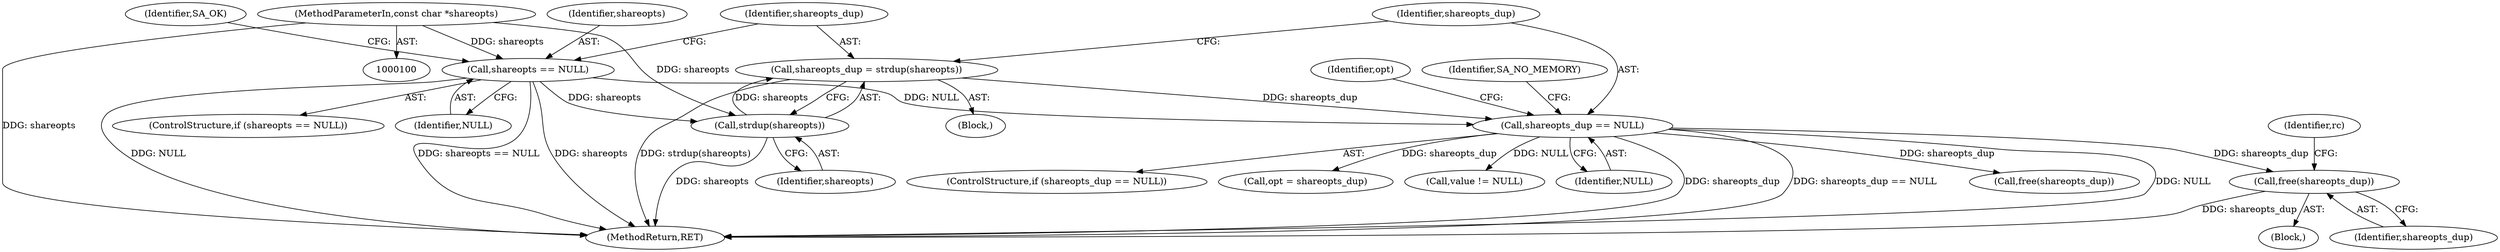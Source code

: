 digraph "1_zfs_99aa4d2b4fd12c6bef62d02ffd1b375ddd42fcf4@API" {
"1000195" [label="(Call,free(shareopts_dup))"];
"1000122" [label="(Call,shareopts_dup == NULL)"];
"1000117" [label="(Call,shareopts_dup = strdup(shareopts))"];
"1000119" [label="(Call,strdup(shareopts))"];
"1000112" [label="(Call,shareopts == NULL)"];
"1000101" [label="(MethodParameterIn,const char *shareopts)"];
"1000116" [label="(Identifier,SA_OK)"];
"1000111" [label="(ControlStructure,if (shareopts == NULL))"];
"1000117" [label="(Call,shareopts_dup = strdup(shareopts))"];
"1000101" [label="(MethodParameterIn,const char *shareopts)"];
"1000114" [label="(Identifier,NULL)"];
"1000120" [label="(Identifier,shareopts)"];
"1000194" [label="(Block,)"];
"1000196" [label="(Identifier,shareopts_dup)"];
"1000127" [label="(Call,opt = shareopts_dup)"];
"1000174" [label="(Call,value != NULL)"];
"1000119" [label="(Call,strdup(shareopts))"];
"1000124" [label="(Identifier,NULL)"];
"1000207" [label="(Call,free(shareopts_dup))"];
"1000118" [label="(Identifier,shareopts_dup)"];
"1000113" [label="(Identifier,shareopts)"];
"1000123" [label="(Identifier,shareopts_dup)"];
"1000211" [label="(MethodReturn,RET)"];
"1000112" [label="(Call,shareopts == NULL)"];
"1000128" [label="(Identifier,opt)"];
"1000198" [label="(Identifier,rc)"];
"1000195" [label="(Call,free(shareopts_dup))"];
"1000122" [label="(Call,shareopts_dup == NULL)"];
"1000126" [label="(Identifier,SA_NO_MEMORY)"];
"1000104" [label="(Block,)"];
"1000121" [label="(ControlStructure,if (shareopts_dup == NULL))"];
"1000195" -> "1000194"  [label="AST: "];
"1000195" -> "1000196"  [label="CFG: "];
"1000196" -> "1000195"  [label="AST: "];
"1000198" -> "1000195"  [label="CFG: "];
"1000195" -> "1000211"  [label="DDG: shareopts_dup"];
"1000122" -> "1000195"  [label="DDG: shareopts_dup"];
"1000122" -> "1000121"  [label="AST: "];
"1000122" -> "1000124"  [label="CFG: "];
"1000123" -> "1000122"  [label="AST: "];
"1000124" -> "1000122"  [label="AST: "];
"1000126" -> "1000122"  [label="CFG: "];
"1000128" -> "1000122"  [label="CFG: "];
"1000122" -> "1000211"  [label="DDG: shareopts_dup"];
"1000122" -> "1000211"  [label="DDG: shareopts_dup == NULL"];
"1000122" -> "1000211"  [label="DDG: NULL"];
"1000117" -> "1000122"  [label="DDG: shareopts_dup"];
"1000112" -> "1000122"  [label="DDG: NULL"];
"1000122" -> "1000127"  [label="DDG: shareopts_dup"];
"1000122" -> "1000174"  [label="DDG: NULL"];
"1000122" -> "1000207"  [label="DDG: shareopts_dup"];
"1000117" -> "1000104"  [label="AST: "];
"1000117" -> "1000119"  [label="CFG: "];
"1000118" -> "1000117"  [label="AST: "];
"1000119" -> "1000117"  [label="AST: "];
"1000123" -> "1000117"  [label="CFG: "];
"1000117" -> "1000211"  [label="DDG: strdup(shareopts)"];
"1000119" -> "1000117"  [label="DDG: shareopts"];
"1000119" -> "1000120"  [label="CFG: "];
"1000120" -> "1000119"  [label="AST: "];
"1000119" -> "1000211"  [label="DDG: shareopts"];
"1000112" -> "1000119"  [label="DDG: shareopts"];
"1000101" -> "1000119"  [label="DDG: shareopts"];
"1000112" -> "1000111"  [label="AST: "];
"1000112" -> "1000114"  [label="CFG: "];
"1000113" -> "1000112"  [label="AST: "];
"1000114" -> "1000112"  [label="AST: "];
"1000116" -> "1000112"  [label="CFG: "];
"1000118" -> "1000112"  [label="CFG: "];
"1000112" -> "1000211"  [label="DDG: NULL"];
"1000112" -> "1000211"  [label="DDG: shareopts == NULL"];
"1000112" -> "1000211"  [label="DDG: shareopts"];
"1000101" -> "1000112"  [label="DDG: shareopts"];
"1000101" -> "1000100"  [label="AST: "];
"1000101" -> "1000211"  [label="DDG: shareopts"];
}
